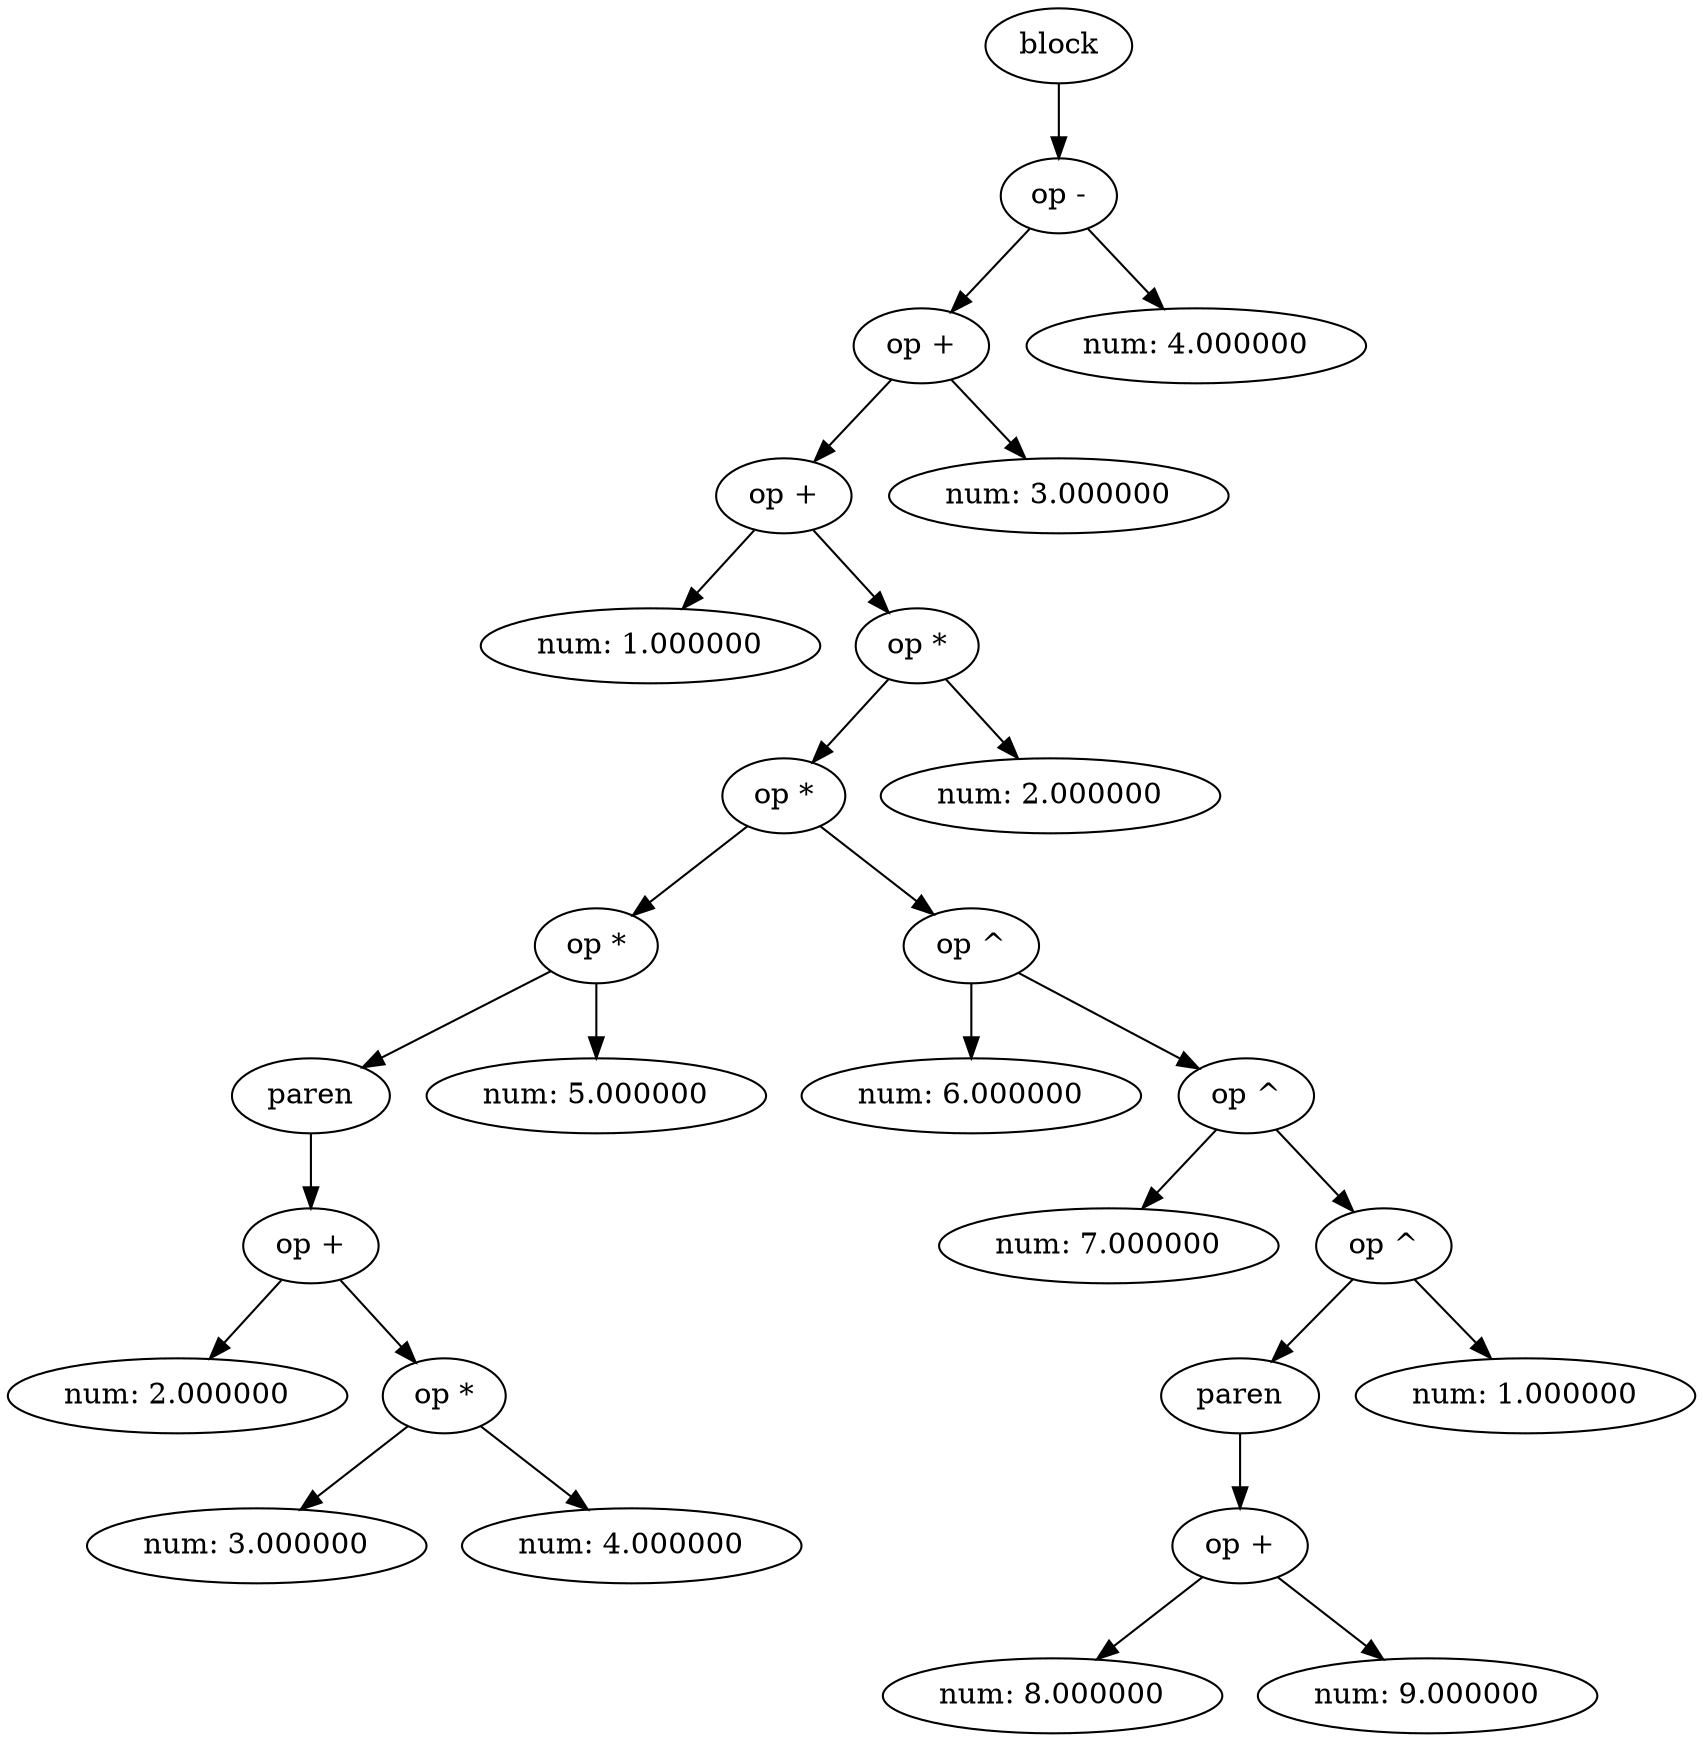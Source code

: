 digraph G {
0[label="block"];
1[label="num: 1.000000"];
2[label="op +"];
3[label="paren"];
4[label="num: 2.000000"];
5[label="op +"];
6[label="num: 3.000000"];
7[label="op *"];
8[label="num: 4.000000"];
9[label="op *"];
10[label="num: 5.000000"];
11[label="op *"];
12[label="num: 6.000000"];
13[label="op ^"];
14[label="num: 7.000000"];
15[label="op ^"];
16[label="paren"];
17[label="num: 8.000000"];
18[label="op +"];
19[label="num: 9.000000"];
20[label="op ^"];
21[label="num: 1.000000"];
22[label="op *"];
23[label="num: 2.000000"];
24[label="op +"];
25[label="num: 3.000000"];
26[label="op -"];
27[label="num: 4.000000"];
0->26 ;
2->1 ;
2->22 ;
3->5 ;
5->4 ;
5->7 ;
7->6 ;
7->8 ;
9->3 ;
9->10 ;
11->9 ;
11->13 ;
13->12 ;
13->15 ;
15->14 ;
15->20 ;
16->18 ;
18->17 ;
18->19 ;
20->16 ;
20->21 ;
22->11 ;
22->23 ;
24->2 ;
24->25 ;
26->24 ;
26->27 ;
}
